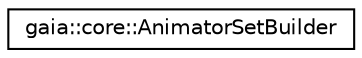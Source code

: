 digraph G
{
  edge [fontname="Helvetica",fontsize="10",labelfontname="Helvetica",labelfontsize="10"];
  node [fontname="Helvetica",fontsize="10",shape=record];
  rankdir=LR;
  Node1 [label="gaia::core::AnimatorSetBuilder",height=0.2,width=0.4,color="black", fillcolor="white", style="filled",URL="$d6/d7e/classgaia_1_1core_1_1_animator_set_builder.html",tooltip="The Builder object is a utility class to facilitate adding animations to a AnimatorSet along with the..."];
}
